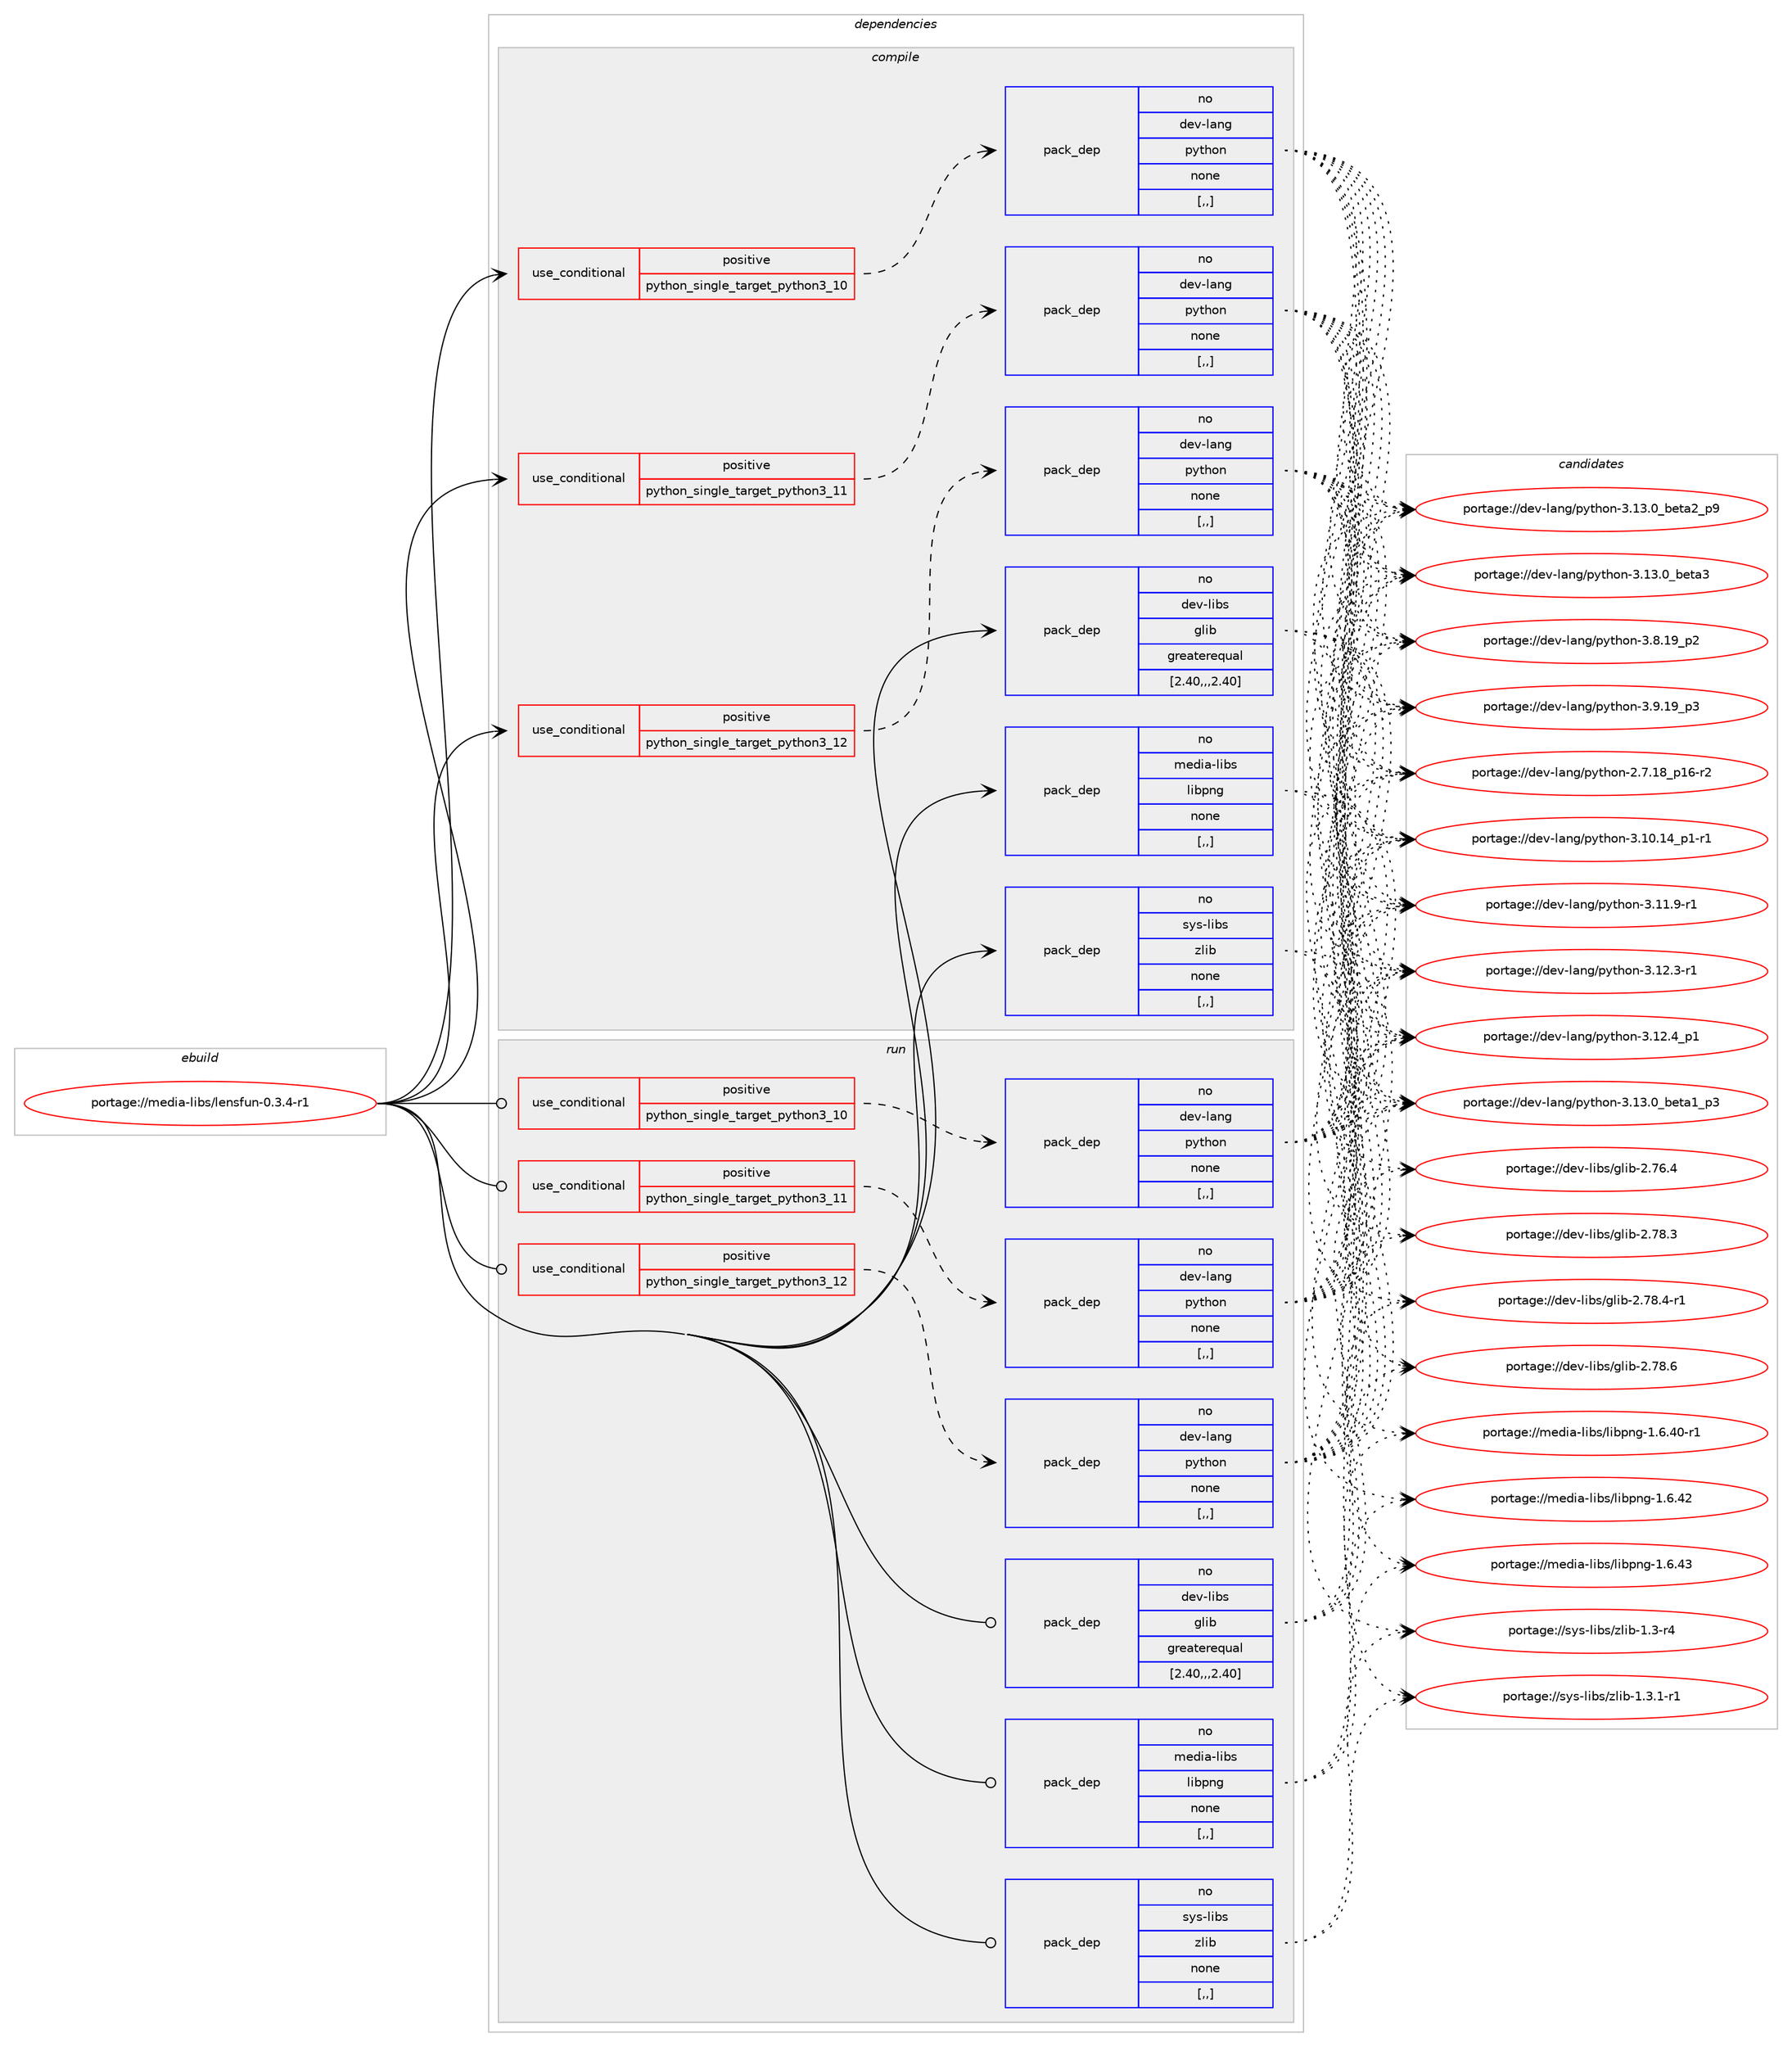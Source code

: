 digraph prolog {

# *************
# Graph options
# *************

newrank=true;
concentrate=true;
compound=true;
graph [rankdir=LR,fontname=Helvetica,fontsize=10,ranksep=1.5];#, ranksep=2.5, nodesep=0.2];
edge  [arrowhead=vee];
node  [fontname=Helvetica,fontsize=10];

# **********
# The ebuild
# **********

subgraph cluster_leftcol {
color=gray;
rank=same;
label=<<i>ebuild</i>>;
id [label="portage://media-libs/lensfun-0.3.4-r1", color=red, width=4, href="../media-libs/lensfun-0.3.4-r1.svg"];
}

# ****************
# The dependencies
# ****************

subgraph cluster_midcol {
color=gray;
label=<<i>dependencies</i>>;
subgraph cluster_compile {
fillcolor="#eeeeee";
style=filled;
label=<<i>compile</i>>;
subgraph cond73599 {
dependency291743 [label=<<TABLE BORDER="0" CELLBORDER="1" CELLSPACING="0" CELLPADDING="4"><TR><TD ROWSPAN="3" CELLPADDING="10">use_conditional</TD></TR><TR><TD>positive</TD></TR><TR><TD>python_single_target_python3_10</TD></TR></TABLE>>, shape=none, color=red];
subgraph pack215830 {
dependency291744 [label=<<TABLE BORDER="0" CELLBORDER="1" CELLSPACING="0" CELLPADDING="4" WIDTH="220"><TR><TD ROWSPAN="6" CELLPADDING="30">pack_dep</TD></TR><TR><TD WIDTH="110">no</TD></TR><TR><TD>dev-lang</TD></TR><TR><TD>python</TD></TR><TR><TD>none</TD></TR><TR><TD>[,,]</TD></TR></TABLE>>, shape=none, color=blue];
}
dependency291743:e -> dependency291744:w [weight=20,style="dashed",arrowhead="vee"];
}
id:e -> dependency291743:w [weight=20,style="solid",arrowhead="vee"];
subgraph cond73600 {
dependency291745 [label=<<TABLE BORDER="0" CELLBORDER="1" CELLSPACING="0" CELLPADDING="4"><TR><TD ROWSPAN="3" CELLPADDING="10">use_conditional</TD></TR><TR><TD>positive</TD></TR><TR><TD>python_single_target_python3_11</TD></TR></TABLE>>, shape=none, color=red];
subgraph pack215831 {
dependency291746 [label=<<TABLE BORDER="0" CELLBORDER="1" CELLSPACING="0" CELLPADDING="4" WIDTH="220"><TR><TD ROWSPAN="6" CELLPADDING="30">pack_dep</TD></TR><TR><TD WIDTH="110">no</TD></TR><TR><TD>dev-lang</TD></TR><TR><TD>python</TD></TR><TR><TD>none</TD></TR><TR><TD>[,,]</TD></TR></TABLE>>, shape=none, color=blue];
}
dependency291745:e -> dependency291746:w [weight=20,style="dashed",arrowhead="vee"];
}
id:e -> dependency291745:w [weight=20,style="solid",arrowhead="vee"];
subgraph cond73601 {
dependency291747 [label=<<TABLE BORDER="0" CELLBORDER="1" CELLSPACING="0" CELLPADDING="4"><TR><TD ROWSPAN="3" CELLPADDING="10">use_conditional</TD></TR><TR><TD>positive</TD></TR><TR><TD>python_single_target_python3_12</TD></TR></TABLE>>, shape=none, color=red];
subgraph pack215832 {
dependency291748 [label=<<TABLE BORDER="0" CELLBORDER="1" CELLSPACING="0" CELLPADDING="4" WIDTH="220"><TR><TD ROWSPAN="6" CELLPADDING="30">pack_dep</TD></TR><TR><TD WIDTH="110">no</TD></TR><TR><TD>dev-lang</TD></TR><TR><TD>python</TD></TR><TR><TD>none</TD></TR><TR><TD>[,,]</TD></TR></TABLE>>, shape=none, color=blue];
}
dependency291747:e -> dependency291748:w [weight=20,style="dashed",arrowhead="vee"];
}
id:e -> dependency291747:w [weight=20,style="solid",arrowhead="vee"];
subgraph pack215833 {
dependency291749 [label=<<TABLE BORDER="0" CELLBORDER="1" CELLSPACING="0" CELLPADDING="4" WIDTH="220"><TR><TD ROWSPAN="6" CELLPADDING="30">pack_dep</TD></TR><TR><TD WIDTH="110">no</TD></TR><TR><TD>dev-libs</TD></TR><TR><TD>glib</TD></TR><TR><TD>greaterequal</TD></TR><TR><TD>[2.40,,,2.40]</TD></TR></TABLE>>, shape=none, color=blue];
}
id:e -> dependency291749:w [weight=20,style="solid",arrowhead="vee"];
subgraph pack215834 {
dependency291750 [label=<<TABLE BORDER="0" CELLBORDER="1" CELLSPACING="0" CELLPADDING="4" WIDTH="220"><TR><TD ROWSPAN="6" CELLPADDING="30">pack_dep</TD></TR><TR><TD WIDTH="110">no</TD></TR><TR><TD>media-libs</TD></TR><TR><TD>libpng</TD></TR><TR><TD>none</TD></TR><TR><TD>[,,]</TD></TR></TABLE>>, shape=none, color=blue];
}
id:e -> dependency291750:w [weight=20,style="solid",arrowhead="vee"];
subgraph pack215835 {
dependency291751 [label=<<TABLE BORDER="0" CELLBORDER="1" CELLSPACING="0" CELLPADDING="4" WIDTH="220"><TR><TD ROWSPAN="6" CELLPADDING="30">pack_dep</TD></TR><TR><TD WIDTH="110">no</TD></TR><TR><TD>sys-libs</TD></TR><TR><TD>zlib</TD></TR><TR><TD>none</TD></TR><TR><TD>[,,]</TD></TR></TABLE>>, shape=none, color=blue];
}
id:e -> dependency291751:w [weight=20,style="solid",arrowhead="vee"];
}
subgraph cluster_compileandrun {
fillcolor="#eeeeee";
style=filled;
label=<<i>compile and run</i>>;
}
subgraph cluster_run {
fillcolor="#eeeeee";
style=filled;
label=<<i>run</i>>;
subgraph cond73602 {
dependency291752 [label=<<TABLE BORDER="0" CELLBORDER="1" CELLSPACING="0" CELLPADDING="4"><TR><TD ROWSPAN="3" CELLPADDING="10">use_conditional</TD></TR><TR><TD>positive</TD></TR><TR><TD>python_single_target_python3_10</TD></TR></TABLE>>, shape=none, color=red];
subgraph pack215836 {
dependency291753 [label=<<TABLE BORDER="0" CELLBORDER="1" CELLSPACING="0" CELLPADDING="4" WIDTH="220"><TR><TD ROWSPAN="6" CELLPADDING="30">pack_dep</TD></TR><TR><TD WIDTH="110">no</TD></TR><TR><TD>dev-lang</TD></TR><TR><TD>python</TD></TR><TR><TD>none</TD></TR><TR><TD>[,,]</TD></TR></TABLE>>, shape=none, color=blue];
}
dependency291752:e -> dependency291753:w [weight=20,style="dashed",arrowhead="vee"];
}
id:e -> dependency291752:w [weight=20,style="solid",arrowhead="odot"];
subgraph cond73603 {
dependency291754 [label=<<TABLE BORDER="0" CELLBORDER="1" CELLSPACING="0" CELLPADDING="4"><TR><TD ROWSPAN="3" CELLPADDING="10">use_conditional</TD></TR><TR><TD>positive</TD></TR><TR><TD>python_single_target_python3_11</TD></TR></TABLE>>, shape=none, color=red];
subgraph pack215837 {
dependency291755 [label=<<TABLE BORDER="0" CELLBORDER="1" CELLSPACING="0" CELLPADDING="4" WIDTH="220"><TR><TD ROWSPAN="6" CELLPADDING="30">pack_dep</TD></TR><TR><TD WIDTH="110">no</TD></TR><TR><TD>dev-lang</TD></TR><TR><TD>python</TD></TR><TR><TD>none</TD></TR><TR><TD>[,,]</TD></TR></TABLE>>, shape=none, color=blue];
}
dependency291754:e -> dependency291755:w [weight=20,style="dashed",arrowhead="vee"];
}
id:e -> dependency291754:w [weight=20,style="solid",arrowhead="odot"];
subgraph cond73604 {
dependency291756 [label=<<TABLE BORDER="0" CELLBORDER="1" CELLSPACING="0" CELLPADDING="4"><TR><TD ROWSPAN="3" CELLPADDING="10">use_conditional</TD></TR><TR><TD>positive</TD></TR><TR><TD>python_single_target_python3_12</TD></TR></TABLE>>, shape=none, color=red];
subgraph pack215838 {
dependency291757 [label=<<TABLE BORDER="0" CELLBORDER="1" CELLSPACING="0" CELLPADDING="4" WIDTH="220"><TR><TD ROWSPAN="6" CELLPADDING="30">pack_dep</TD></TR><TR><TD WIDTH="110">no</TD></TR><TR><TD>dev-lang</TD></TR><TR><TD>python</TD></TR><TR><TD>none</TD></TR><TR><TD>[,,]</TD></TR></TABLE>>, shape=none, color=blue];
}
dependency291756:e -> dependency291757:w [weight=20,style="dashed",arrowhead="vee"];
}
id:e -> dependency291756:w [weight=20,style="solid",arrowhead="odot"];
subgraph pack215839 {
dependency291758 [label=<<TABLE BORDER="0" CELLBORDER="1" CELLSPACING="0" CELLPADDING="4" WIDTH="220"><TR><TD ROWSPAN="6" CELLPADDING="30">pack_dep</TD></TR><TR><TD WIDTH="110">no</TD></TR><TR><TD>dev-libs</TD></TR><TR><TD>glib</TD></TR><TR><TD>greaterequal</TD></TR><TR><TD>[2.40,,,2.40]</TD></TR></TABLE>>, shape=none, color=blue];
}
id:e -> dependency291758:w [weight=20,style="solid",arrowhead="odot"];
subgraph pack215840 {
dependency291759 [label=<<TABLE BORDER="0" CELLBORDER="1" CELLSPACING="0" CELLPADDING="4" WIDTH="220"><TR><TD ROWSPAN="6" CELLPADDING="30">pack_dep</TD></TR><TR><TD WIDTH="110">no</TD></TR><TR><TD>media-libs</TD></TR><TR><TD>libpng</TD></TR><TR><TD>none</TD></TR><TR><TD>[,,]</TD></TR></TABLE>>, shape=none, color=blue];
}
id:e -> dependency291759:w [weight=20,style="solid",arrowhead="odot"];
subgraph pack215841 {
dependency291760 [label=<<TABLE BORDER="0" CELLBORDER="1" CELLSPACING="0" CELLPADDING="4" WIDTH="220"><TR><TD ROWSPAN="6" CELLPADDING="30">pack_dep</TD></TR><TR><TD WIDTH="110">no</TD></TR><TR><TD>sys-libs</TD></TR><TR><TD>zlib</TD></TR><TR><TD>none</TD></TR><TR><TD>[,,]</TD></TR></TABLE>>, shape=none, color=blue];
}
id:e -> dependency291760:w [weight=20,style="solid",arrowhead="odot"];
}
}

# **************
# The candidates
# **************

subgraph cluster_choices {
rank=same;
color=gray;
label=<<i>candidates</i>>;

subgraph choice215830 {
color=black;
nodesep=1;
choice100101118451089711010347112121116104111110455046554649569511249544511450 [label="portage://dev-lang/python-2.7.18_p16-r2", color=red, width=4,href="../dev-lang/python-2.7.18_p16-r2.svg"];
choice100101118451089711010347112121116104111110455146494846495295112494511449 [label="portage://dev-lang/python-3.10.14_p1-r1", color=red, width=4,href="../dev-lang/python-3.10.14_p1-r1.svg"];
choice100101118451089711010347112121116104111110455146494946574511449 [label="portage://dev-lang/python-3.11.9-r1", color=red, width=4,href="../dev-lang/python-3.11.9-r1.svg"];
choice100101118451089711010347112121116104111110455146495046514511449 [label="portage://dev-lang/python-3.12.3-r1", color=red, width=4,href="../dev-lang/python-3.12.3-r1.svg"];
choice100101118451089711010347112121116104111110455146495046529511249 [label="portage://dev-lang/python-3.12.4_p1", color=red, width=4,href="../dev-lang/python-3.12.4_p1.svg"];
choice10010111845108971101034711212111610411111045514649514648959810111697499511251 [label="portage://dev-lang/python-3.13.0_beta1_p3", color=red, width=4,href="../dev-lang/python-3.13.0_beta1_p3.svg"];
choice10010111845108971101034711212111610411111045514649514648959810111697509511257 [label="portage://dev-lang/python-3.13.0_beta2_p9", color=red, width=4,href="../dev-lang/python-3.13.0_beta2_p9.svg"];
choice1001011184510897110103471121211161041111104551464951464895981011169751 [label="portage://dev-lang/python-3.13.0_beta3", color=red, width=4,href="../dev-lang/python-3.13.0_beta3.svg"];
choice100101118451089711010347112121116104111110455146564649579511250 [label="portage://dev-lang/python-3.8.19_p2", color=red, width=4,href="../dev-lang/python-3.8.19_p2.svg"];
choice100101118451089711010347112121116104111110455146574649579511251 [label="portage://dev-lang/python-3.9.19_p3", color=red, width=4,href="../dev-lang/python-3.9.19_p3.svg"];
dependency291744:e -> choice100101118451089711010347112121116104111110455046554649569511249544511450:w [style=dotted,weight="100"];
dependency291744:e -> choice100101118451089711010347112121116104111110455146494846495295112494511449:w [style=dotted,weight="100"];
dependency291744:e -> choice100101118451089711010347112121116104111110455146494946574511449:w [style=dotted,weight="100"];
dependency291744:e -> choice100101118451089711010347112121116104111110455146495046514511449:w [style=dotted,weight="100"];
dependency291744:e -> choice100101118451089711010347112121116104111110455146495046529511249:w [style=dotted,weight="100"];
dependency291744:e -> choice10010111845108971101034711212111610411111045514649514648959810111697499511251:w [style=dotted,weight="100"];
dependency291744:e -> choice10010111845108971101034711212111610411111045514649514648959810111697509511257:w [style=dotted,weight="100"];
dependency291744:e -> choice1001011184510897110103471121211161041111104551464951464895981011169751:w [style=dotted,weight="100"];
dependency291744:e -> choice100101118451089711010347112121116104111110455146564649579511250:w [style=dotted,weight="100"];
dependency291744:e -> choice100101118451089711010347112121116104111110455146574649579511251:w [style=dotted,weight="100"];
}
subgraph choice215831 {
color=black;
nodesep=1;
choice100101118451089711010347112121116104111110455046554649569511249544511450 [label="portage://dev-lang/python-2.7.18_p16-r2", color=red, width=4,href="../dev-lang/python-2.7.18_p16-r2.svg"];
choice100101118451089711010347112121116104111110455146494846495295112494511449 [label="portage://dev-lang/python-3.10.14_p1-r1", color=red, width=4,href="../dev-lang/python-3.10.14_p1-r1.svg"];
choice100101118451089711010347112121116104111110455146494946574511449 [label="portage://dev-lang/python-3.11.9-r1", color=red, width=4,href="../dev-lang/python-3.11.9-r1.svg"];
choice100101118451089711010347112121116104111110455146495046514511449 [label="portage://dev-lang/python-3.12.3-r1", color=red, width=4,href="../dev-lang/python-3.12.3-r1.svg"];
choice100101118451089711010347112121116104111110455146495046529511249 [label="portage://dev-lang/python-3.12.4_p1", color=red, width=4,href="../dev-lang/python-3.12.4_p1.svg"];
choice10010111845108971101034711212111610411111045514649514648959810111697499511251 [label="portage://dev-lang/python-3.13.0_beta1_p3", color=red, width=4,href="../dev-lang/python-3.13.0_beta1_p3.svg"];
choice10010111845108971101034711212111610411111045514649514648959810111697509511257 [label="portage://dev-lang/python-3.13.0_beta2_p9", color=red, width=4,href="../dev-lang/python-3.13.0_beta2_p9.svg"];
choice1001011184510897110103471121211161041111104551464951464895981011169751 [label="portage://dev-lang/python-3.13.0_beta3", color=red, width=4,href="../dev-lang/python-3.13.0_beta3.svg"];
choice100101118451089711010347112121116104111110455146564649579511250 [label="portage://dev-lang/python-3.8.19_p2", color=red, width=4,href="../dev-lang/python-3.8.19_p2.svg"];
choice100101118451089711010347112121116104111110455146574649579511251 [label="portage://dev-lang/python-3.9.19_p3", color=red, width=4,href="../dev-lang/python-3.9.19_p3.svg"];
dependency291746:e -> choice100101118451089711010347112121116104111110455046554649569511249544511450:w [style=dotted,weight="100"];
dependency291746:e -> choice100101118451089711010347112121116104111110455146494846495295112494511449:w [style=dotted,weight="100"];
dependency291746:e -> choice100101118451089711010347112121116104111110455146494946574511449:w [style=dotted,weight="100"];
dependency291746:e -> choice100101118451089711010347112121116104111110455146495046514511449:w [style=dotted,weight="100"];
dependency291746:e -> choice100101118451089711010347112121116104111110455146495046529511249:w [style=dotted,weight="100"];
dependency291746:e -> choice10010111845108971101034711212111610411111045514649514648959810111697499511251:w [style=dotted,weight="100"];
dependency291746:e -> choice10010111845108971101034711212111610411111045514649514648959810111697509511257:w [style=dotted,weight="100"];
dependency291746:e -> choice1001011184510897110103471121211161041111104551464951464895981011169751:w [style=dotted,weight="100"];
dependency291746:e -> choice100101118451089711010347112121116104111110455146564649579511250:w [style=dotted,weight="100"];
dependency291746:e -> choice100101118451089711010347112121116104111110455146574649579511251:w [style=dotted,weight="100"];
}
subgraph choice215832 {
color=black;
nodesep=1;
choice100101118451089711010347112121116104111110455046554649569511249544511450 [label="portage://dev-lang/python-2.7.18_p16-r2", color=red, width=4,href="../dev-lang/python-2.7.18_p16-r2.svg"];
choice100101118451089711010347112121116104111110455146494846495295112494511449 [label="portage://dev-lang/python-3.10.14_p1-r1", color=red, width=4,href="../dev-lang/python-3.10.14_p1-r1.svg"];
choice100101118451089711010347112121116104111110455146494946574511449 [label="portage://dev-lang/python-3.11.9-r1", color=red, width=4,href="../dev-lang/python-3.11.9-r1.svg"];
choice100101118451089711010347112121116104111110455146495046514511449 [label="portage://dev-lang/python-3.12.3-r1", color=red, width=4,href="../dev-lang/python-3.12.3-r1.svg"];
choice100101118451089711010347112121116104111110455146495046529511249 [label="portage://dev-lang/python-3.12.4_p1", color=red, width=4,href="../dev-lang/python-3.12.4_p1.svg"];
choice10010111845108971101034711212111610411111045514649514648959810111697499511251 [label="portage://dev-lang/python-3.13.0_beta1_p3", color=red, width=4,href="../dev-lang/python-3.13.0_beta1_p3.svg"];
choice10010111845108971101034711212111610411111045514649514648959810111697509511257 [label="portage://dev-lang/python-3.13.0_beta2_p9", color=red, width=4,href="../dev-lang/python-3.13.0_beta2_p9.svg"];
choice1001011184510897110103471121211161041111104551464951464895981011169751 [label="portage://dev-lang/python-3.13.0_beta3", color=red, width=4,href="../dev-lang/python-3.13.0_beta3.svg"];
choice100101118451089711010347112121116104111110455146564649579511250 [label="portage://dev-lang/python-3.8.19_p2", color=red, width=4,href="../dev-lang/python-3.8.19_p2.svg"];
choice100101118451089711010347112121116104111110455146574649579511251 [label="portage://dev-lang/python-3.9.19_p3", color=red, width=4,href="../dev-lang/python-3.9.19_p3.svg"];
dependency291748:e -> choice100101118451089711010347112121116104111110455046554649569511249544511450:w [style=dotted,weight="100"];
dependency291748:e -> choice100101118451089711010347112121116104111110455146494846495295112494511449:w [style=dotted,weight="100"];
dependency291748:e -> choice100101118451089711010347112121116104111110455146494946574511449:w [style=dotted,weight="100"];
dependency291748:e -> choice100101118451089711010347112121116104111110455146495046514511449:w [style=dotted,weight="100"];
dependency291748:e -> choice100101118451089711010347112121116104111110455146495046529511249:w [style=dotted,weight="100"];
dependency291748:e -> choice10010111845108971101034711212111610411111045514649514648959810111697499511251:w [style=dotted,weight="100"];
dependency291748:e -> choice10010111845108971101034711212111610411111045514649514648959810111697509511257:w [style=dotted,weight="100"];
dependency291748:e -> choice1001011184510897110103471121211161041111104551464951464895981011169751:w [style=dotted,weight="100"];
dependency291748:e -> choice100101118451089711010347112121116104111110455146564649579511250:w [style=dotted,weight="100"];
dependency291748:e -> choice100101118451089711010347112121116104111110455146574649579511251:w [style=dotted,weight="100"];
}
subgraph choice215833 {
color=black;
nodesep=1;
choice1001011184510810598115471031081059845504655544652 [label="portage://dev-libs/glib-2.76.4", color=red, width=4,href="../dev-libs/glib-2.76.4.svg"];
choice1001011184510810598115471031081059845504655564651 [label="portage://dev-libs/glib-2.78.3", color=red, width=4,href="../dev-libs/glib-2.78.3.svg"];
choice10010111845108105981154710310810598455046555646524511449 [label="portage://dev-libs/glib-2.78.4-r1", color=red, width=4,href="../dev-libs/glib-2.78.4-r1.svg"];
choice1001011184510810598115471031081059845504655564654 [label="portage://dev-libs/glib-2.78.6", color=red, width=4,href="../dev-libs/glib-2.78.6.svg"];
dependency291749:e -> choice1001011184510810598115471031081059845504655544652:w [style=dotted,weight="100"];
dependency291749:e -> choice1001011184510810598115471031081059845504655564651:w [style=dotted,weight="100"];
dependency291749:e -> choice10010111845108105981154710310810598455046555646524511449:w [style=dotted,weight="100"];
dependency291749:e -> choice1001011184510810598115471031081059845504655564654:w [style=dotted,weight="100"];
}
subgraph choice215834 {
color=black;
nodesep=1;
choice1091011001059745108105981154710810598112110103454946544652484511449 [label="portage://media-libs/libpng-1.6.40-r1", color=red, width=4,href="../media-libs/libpng-1.6.40-r1.svg"];
choice109101100105974510810598115471081059811211010345494654465250 [label="portage://media-libs/libpng-1.6.42", color=red, width=4,href="../media-libs/libpng-1.6.42.svg"];
choice109101100105974510810598115471081059811211010345494654465251 [label="portage://media-libs/libpng-1.6.43", color=red, width=4,href="../media-libs/libpng-1.6.43.svg"];
dependency291750:e -> choice1091011001059745108105981154710810598112110103454946544652484511449:w [style=dotted,weight="100"];
dependency291750:e -> choice109101100105974510810598115471081059811211010345494654465250:w [style=dotted,weight="100"];
dependency291750:e -> choice109101100105974510810598115471081059811211010345494654465251:w [style=dotted,weight="100"];
}
subgraph choice215835 {
color=black;
nodesep=1;
choice11512111545108105981154712210810598454946514511452 [label="portage://sys-libs/zlib-1.3-r4", color=red, width=4,href="../sys-libs/zlib-1.3-r4.svg"];
choice115121115451081059811547122108105984549465146494511449 [label="portage://sys-libs/zlib-1.3.1-r1", color=red, width=4,href="../sys-libs/zlib-1.3.1-r1.svg"];
dependency291751:e -> choice11512111545108105981154712210810598454946514511452:w [style=dotted,weight="100"];
dependency291751:e -> choice115121115451081059811547122108105984549465146494511449:w [style=dotted,weight="100"];
}
subgraph choice215836 {
color=black;
nodesep=1;
choice100101118451089711010347112121116104111110455046554649569511249544511450 [label="portage://dev-lang/python-2.7.18_p16-r2", color=red, width=4,href="../dev-lang/python-2.7.18_p16-r2.svg"];
choice100101118451089711010347112121116104111110455146494846495295112494511449 [label="portage://dev-lang/python-3.10.14_p1-r1", color=red, width=4,href="../dev-lang/python-3.10.14_p1-r1.svg"];
choice100101118451089711010347112121116104111110455146494946574511449 [label="portage://dev-lang/python-3.11.9-r1", color=red, width=4,href="../dev-lang/python-3.11.9-r1.svg"];
choice100101118451089711010347112121116104111110455146495046514511449 [label="portage://dev-lang/python-3.12.3-r1", color=red, width=4,href="../dev-lang/python-3.12.3-r1.svg"];
choice100101118451089711010347112121116104111110455146495046529511249 [label="portage://dev-lang/python-3.12.4_p1", color=red, width=4,href="../dev-lang/python-3.12.4_p1.svg"];
choice10010111845108971101034711212111610411111045514649514648959810111697499511251 [label="portage://dev-lang/python-3.13.0_beta1_p3", color=red, width=4,href="../dev-lang/python-3.13.0_beta1_p3.svg"];
choice10010111845108971101034711212111610411111045514649514648959810111697509511257 [label="portage://dev-lang/python-3.13.0_beta2_p9", color=red, width=4,href="../dev-lang/python-3.13.0_beta2_p9.svg"];
choice1001011184510897110103471121211161041111104551464951464895981011169751 [label="portage://dev-lang/python-3.13.0_beta3", color=red, width=4,href="../dev-lang/python-3.13.0_beta3.svg"];
choice100101118451089711010347112121116104111110455146564649579511250 [label="portage://dev-lang/python-3.8.19_p2", color=red, width=4,href="../dev-lang/python-3.8.19_p2.svg"];
choice100101118451089711010347112121116104111110455146574649579511251 [label="portage://dev-lang/python-3.9.19_p3", color=red, width=4,href="../dev-lang/python-3.9.19_p3.svg"];
dependency291753:e -> choice100101118451089711010347112121116104111110455046554649569511249544511450:w [style=dotted,weight="100"];
dependency291753:e -> choice100101118451089711010347112121116104111110455146494846495295112494511449:w [style=dotted,weight="100"];
dependency291753:e -> choice100101118451089711010347112121116104111110455146494946574511449:w [style=dotted,weight="100"];
dependency291753:e -> choice100101118451089711010347112121116104111110455146495046514511449:w [style=dotted,weight="100"];
dependency291753:e -> choice100101118451089711010347112121116104111110455146495046529511249:w [style=dotted,weight="100"];
dependency291753:e -> choice10010111845108971101034711212111610411111045514649514648959810111697499511251:w [style=dotted,weight="100"];
dependency291753:e -> choice10010111845108971101034711212111610411111045514649514648959810111697509511257:w [style=dotted,weight="100"];
dependency291753:e -> choice1001011184510897110103471121211161041111104551464951464895981011169751:w [style=dotted,weight="100"];
dependency291753:e -> choice100101118451089711010347112121116104111110455146564649579511250:w [style=dotted,weight="100"];
dependency291753:e -> choice100101118451089711010347112121116104111110455146574649579511251:w [style=dotted,weight="100"];
}
subgraph choice215837 {
color=black;
nodesep=1;
choice100101118451089711010347112121116104111110455046554649569511249544511450 [label="portage://dev-lang/python-2.7.18_p16-r2", color=red, width=4,href="../dev-lang/python-2.7.18_p16-r2.svg"];
choice100101118451089711010347112121116104111110455146494846495295112494511449 [label="portage://dev-lang/python-3.10.14_p1-r1", color=red, width=4,href="../dev-lang/python-3.10.14_p1-r1.svg"];
choice100101118451089711010347112121116104111110455146494946574511449 [label="portage://dev-lang/python-3.11.9-r1", color=red, width=4,href="../dev-lang/python-3.11.9-r1.svg"];
choice100101118451089711010347112121116104111110455146495046514511449 [label="portage://dev-lang/python-3.12.3-r1", color=red, width=4,href="../dev-lang/python-3.12.3-r1.svg"];
choice100101118451089711010347112121116104111110455146495046529511249 [label="portage://dev-lang/python-3.12.4_p1", color=red, width=4,href="../dev-lang/python-3.12.4_p1.svg"];
choice10010111845108971101034711212111610411111045514649514648959810111697499511251 [label="portage://dev-lang/python-3.13.0_beta1_p3", color=red, width=4,href="../dev-lang/python-3.13.0_beta1_p3.svg"];
choice10010111845108971101034711212111610411111045514649514648959810111697509511257 [label="portage://dev-lang/python-3.13.0_beta2_p9", color=red, width=4,href="../dev-lang/python-3.13.0_beta2_p9.svg"];
choice1001011184510897110103471121211161041111104551464951464895981011169751 [label="portage://dev-lang/python-3.13.0_beta3", color=red, width=4,href="../dev-lang/python-3.13.0_beta3.svg"];
choice100101118451089711010347112121116104111110455146564649579511250 [label="portage://dev-lang/python-3.8.19_p2", color=red, width=4,href="../dev-lang/python-3.8.19_p2.svg"];
choice100101118451089711010347112121116104111110455146574649579511251 [label="portage://dev-lang/python-3.9.19_p3", color=red, width=4,href="../dev-lang/python-3.9.19_p3.svg"];
dependency291755:e -> choice100101118451089711010347112121116104111110455046554649569511249544511450:w [style=dotted,weight="100"];
dependency291755:e -> choice100101118451089711010347112121116104111110455146494846495295112494511449:w [style=dotted,weight="100"];
dependency291755:e -> choice100101118451089711010347112121116104111110455146494946574511449:w [style=dotted,weight="100"];
dependency291755:e -> choice100101118451089711010347112121116104111110455146495046514511449:w [style=dotted,weight="100"];
dependency291755:e -> choice100101118451089711010347112121116104111110455146495046529511249:w [style=dotted,weight="100"];
dependency291755:e -> choice10010111845108971101034711212111610411111045514649514648959810111697499511251:w [style=dotted,weight="100"];
dependency291755:e -> choice10010111845108971101034711212111610411111045514649514648959810111697509511257:w [style=dotted,weight="100"];
dependency291755:e -> choice1001011184510897110103471121211161041111104551464951464895981011169751:w [style=dotted,weight="100"];
dependency291755:e -> choice100101118451089711010347112121116104111110455146564649579511250:w [style=dotted,weight="100"];
dependency291755:e -> choice100101118451089711010347112121116104111110455146574649579511251:w [style=dotted,weight="100"];
}
subgraph choice215838 {
color=black;
nodesep=1;
choice100101118451089711010347112121116104111110455046554649569511249544511450 [label="portage://dev-lang/python-2.7.18_p16-r2", color=red, width=4,href="../dev-lang/python-2.7.18_p16-r2.svg"];
choice100101118451089711010347112121116104111110455146494846495295112494511449 [label="portage://dev-lang/python-3.10.14_p1-r1", color=red, width=4,href="../dev-lang/python-3.10.14_p1-r1.svg"];
choice100101118451089711010347112121116104111110455146494946574511449 [label="portage://dev-lang/python-3.11.9-r1", color=red, width=4,href="../dev-lang/python-3.11.9-r1.svg"];
choice100101118451089711010347112121116104111110455146495046514511449 [label="portage://dev-lang/python-3.12.3-r1", color=red, width=4,href="../dev-lang/python-3.12.3-r1.svg"];
choice100101118451089711010347112121116104111110455146495046529511249 [label="portage://dev-lang/python-3.12.4_p1", color=red, width=4,href="../dev-lang/python-3.12.4_p1.svg"];
choice10010111845108971101034711212111610411111045514649514648959810111697499511251 [label="portage://dev-lang/python-3.13.0_beta1_p3", color=red, width=4,href="../dev-lang/python-3.13.0_beta1_p3.svg"];
choice10010111845108971101034711212111610411111045514649514648959810111697509511257 [label="portage://dev-lang/python-3.13.0_beta2_p9", color=red, width=4,href="../dev-lang/python-3.13.0_beta2_p9.svg"];
choice1001011184510897110103471121211161041111104551464951464895981011169751 [label="portage://dev-lang/python-3.13.0_beta3", color=red, width=4,href="../dev-lang/python-3.13.0_beta3.svg"];
choice100101118451089711010347112121116104111110455146564649579511250 [label="portage://dev-lang/python-3.8.19_p2", color=red, width=4,href="../dev-lang/python-3.8.19_p2.svg"];
choice100101118451089711010347112121116104111110455146574649579511251 [label="portage://dev-lang/python-3.9.19_p3", color=red, width=4,href="../dev-lang/python-3.9.19_p3.svg"];
dependency291757:e -> choice100101118451089711010347112121116104111110455046554649569511249544511450:w [style=dotted,weight="100"];
dependency291757:e -> choice100101118451089711010347112121116104111110455146494846495295112494511449:w [style=dotted,weight="100"];
dependency291757:e -> choice100101118451089711010347112121116104111110455146494946574511449:w [style=dotted,weight="100"];
dependency291757:e -> choice100101118451089711010347112121116104111110455146495046514511449:w [style=dotted,weight="100"];
dependency291757:e -> choice100101118451089711010347112121116104111110455146495046529511249:w [style=dotted,weight="100"];
dependency291757:e -> choice10010111845108971101034711212111610411111045514649514648959810111697499511251:w [style=dotted,weight="100"];
dependency291757:e -> choice10010111845108971101034711212111610411111045514649514648959810111697509511257:w [style=dotted,weight="100"];
dependency291757:e -> choice1001011184510897110103471121211161041111104551464951464895981011169751:w [style=dotted,weight="100"];
dependency291757:e -> choice100101118451089711010347112121116104111110455146564649579511250:w [style=dotted,weight="100"];
dependency291757:e -> choice100101118451089711010347112121116104111110455146574649579511251:w [style=dotted,weight="100"];
}
subgraph choice215839 {
color=black;
nodesep=1;
choice1001011184510810598115471031081059845504655544652 [label="portage://dev-libs/glib-2.76.4", color=red, width=4,href="../dev-libs/glib-2.76.4.svg"];
choice1001011184510810598115471031081059845504655564651 [label="portage://dev-libs/glib-2.78.3", color=red, width=4,href="../dev-libs/glib-2.78.3.svg"];
choice10010111845108105981154710310810598455046555646524511449 [label="portage://dev-libs/glib-2.78.4-r1", color=red, width=4,href="../dev-libs/glib-2.78.4-r1.svg"];
choice1001011184510810598115471031081059845504655564654 [label="portage://dev-libs/glib-2.78.6", color=red, width=4,href="../dev-libs/glib-2.78.6.svg"];
dependency291758:e -> choice1001011184510810598115471031081059845504655544652:w [style=dotted,weight="100"];
dependency291758:e -> choice1001011184510810598115471031081059845504655564651:w [style=dotted,weight="100"];
dependency291758:e -> choice10010111845108105981154710310810598455046555646524511449:w [style=dotted,weight="100"];
dependency291758:e -> choice1001011184510810598115471031081059845504655564654:w [style=dotted,weight="100"];
}
subgraph choice215840 {
color=black;
nodesep=1;
choice1091011001059745108105981154710810598112110103454946544652484511449 [label="portage://media-libs/libpng-1.6.40-r1", color=red, width=4,href="../media-libs/libpng-1.6.40-r1.svg"];
choice109101100105974510810598115471081059811211010345494654465250 [label="portage://media-libs/libpng-1.6.42", color=red, width=4,href="../media-libs/libpng-1.6.42.svg"];
choice109101100105974510810598115471081059811211010345494654465251 [label="portage://media-libs/libpng-1.6.43", color=red, width=4,href="../media-libs/libpng-1.6.43.svg"];
dependency291759:e -> choice1091011001059745108105981154710810598112110103454946544652484511449:w [style=dotted,weight="100"];
dependency291759:e -> choice109101100105974510810598115471081059811211010345494654465250:w [style=dotted,weight="100"];
dependency291759:e -> choice109101100105974510810598115471081059811211010345494654465251:w [style=dotted,weight="100"];
}
subgraph choice215841 {
color=black;
nodesep=1;
choice11512111545108105981154712210810598454946514511452 [label="portage://sys-libs/zlib-1.3-r4", color=red, width=4,href="../sys-libs/zlib-1.3-r4.svg"];
choice115121115451081059811547122108105984549465146494511449 [label="portage://sys-libs/zlib-1.3.1-r1", color=red, width=4,href="../sys-libs/zlib-1.3.1-r1.svg"];
dependency291760:e -> choice11512111545108105981154712210810598454946514511452:w [style=dotted,weight="100"];
dependency291760:e -> choice115121115451081059811547122108105984549465146494511449:w [style=dotted,weight="100"];
}
}

}
